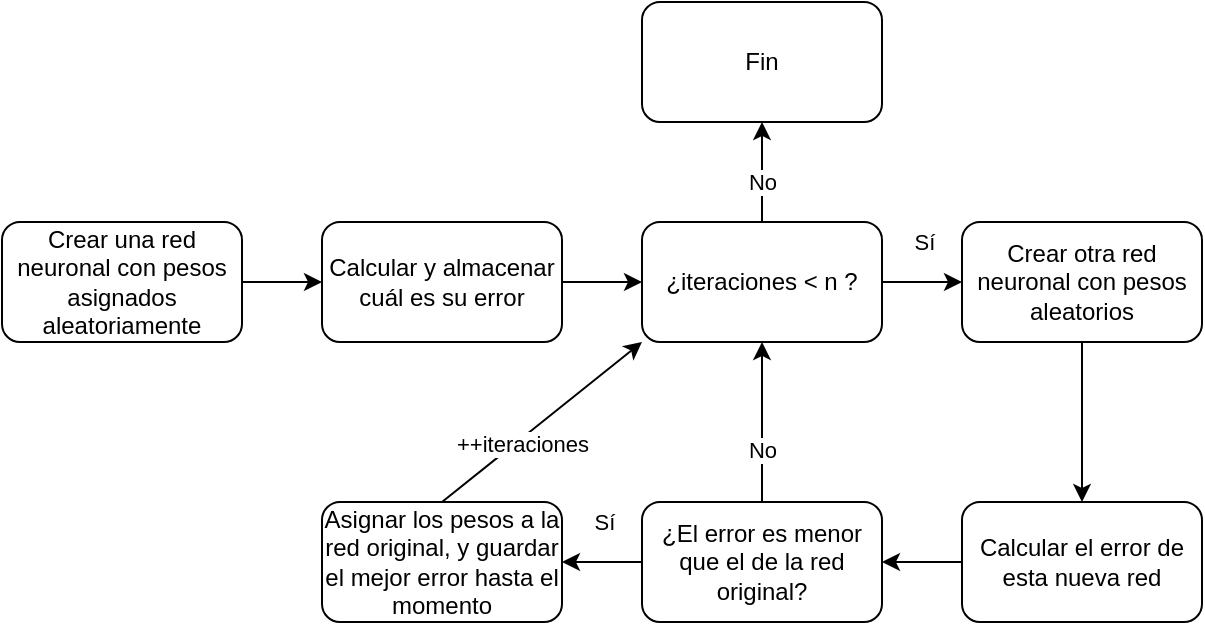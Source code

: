 <mxfile version="14.6.6"><diagram id="hM85zC7rNMgruGOCiTiu" name="Page-1"><mxGraphModel dx="1422" dy="799" grid="1" gridSize="10" guides="1" tooltips="1" connect="1" arrows="1" fold="1" page="1" pageScale="1" pageWidth="827" pageHeight="1169" math="0" shadow="0"><root><mxCell id="0"/><mxCell id="1" parent="0"/><mxCell id="f8JvXfESfSaXNfPjoZPr-3" value="" style="edgeStyle=orthogonalEdgeStyle;rounded=0;orthogonalLoop=1;jettySize=auto;html=1;" edge="1" parent="1" source="f8JvXfESfSaXNfPjoZPr-1" target="f8JvXfESfSaXNfPjoZPr-2"><mxGeometry relative="1" as="geometry"/></mxCell><mxCell id="f8JvXfESfSaXNfPjoZPr-1" value="Crear una red neuronal con pesos asignados aleatoriamente" style="rounded=1;whiteSpace=wrap;html=1;" vertex="1" parent="1"><mxGeometry x="100" y="130" width="120" height="60" as="geometry"/></mxCell><mxCell id="f8JvXfESfSaXNfPjoZPr-5" value="" style="edgeStyle=orthogonalEdgeStyle;rounded=0;orthogonalLoop=1;jettySize=auto;html=1;" edge="1" parent="1" source="f8JvXfESfSaXNfPjoZPr-2" target="f8JvXfESfSaXNfPjoZPr-4"><mxGeometry relative="1" as="geometry"/></mxCell><mxCell id="f8JvXfESfSaXNfPjoZPr-2" value="Calcular y almacenar cuál es su error" style="rounded=1;whiteSpace=wrap;html=1;" vertex="1" parent="1"><mxGeometry x="260" y="130" width="120" height="60" as="geometry"/></mxCell><mxCell id="f8JvXfESfSaXNfPjoZPr-7" value="" style="edgeStyle=orthogonalEdgeStyle;rounded=0;orthogonalLoop=1;jettySize=auto;html=1;" edge="1" parent="1" source="f8JvXfESfSaXNfPjoZPr-4" target="f8JvXfESfSaXNfPjoZPr-6"><mxGeometry relative="1" as="geometry"><Array as="points"><mxPoint x="560" y="160"/><mxPoint x="560" y="160"/></Array></mxGeometry></mxCell><mxCell id="f8JvXfESfSaXNfPjoZPr-25" value="Sí" style="edgeLabel;html=1;align=center;verticalAlign=middle;resizable=0;points=[];" vertex="1" connectable="0" parent="f8JvXfESfSaXNfPjoZPr-7"><mxGeometry x="0.121" y="-3" relative="1" as="geometry"><mxPoint x="-2" y="-23" as="offset"/></mxGeometry></mxCell><mxCell id="f8JvXfESfSaXNfPjoZPr-27" value="" style="edgeStyle=orthogonalEdgeStyle;rounded=0;orthogonalLoop=1;jettySize=auto;html=1;" edge="1" parent="1" source="f8JvXfESfSaXNfPjoZPr-4" target="f8JvXfESfSaXNfPjoZPr-26"><mxGeometry relative="1" as="geometry"/></mxCell><mxCell id="f8JvXfESfSaXNfPjoZPr-28" value="No" style="edgeLabel;html=1;align=center;verticalAlign=middle;resizable=0;points=[];" vertex="1" connectable="0" parent="f8JvXfESfSaXNfPjoZPr-27"><mxGeometry x="-0.681" y="-4" relative="1" as="geometry"><mxPoint x="-4" y="-12" as="offset"/></mxGeometry></mxCell><mxCell id="f8JvXfESfSaXNfPjoZPr-4" value="¿iteraciones &amp;lt; n ?" style="rounded=1;whiteSpace=wrap;html=1;" vertex="1" parent="1"><mxGeometry x="420" y="130" width="120" height="60" as="geometry"/></mxCell><mxCell id="f8JvXfESfSaXNfPjoZPr-9" value="" style="edgeStyle=orthogonalEdgeStyle;rounded=0;orthogonalLoop=1;jettySize=auto;html=1;" edge="1" parent="1" source="f8JvXfESfSaXNfPjoZPr-6" target="f8JvXfESfSaXNfPjoZPr-8"><mxGeometry relative="1" as="geometry"/></mxCell><mxCell id="f8JvXfESfSaXNfPjoZPr-6" value="Crear otra red neuronal con pesos aleatorios" style="rounded=1;whiteSpace=wrap;html=1;" vertex="1" parent="1"><mxGeometry x="580" y="130" width="120" height="60" as="geometry"/></mxCell><mxCell id="f8JvXfESfSaXNfPjoZPr-11" value="" style="edgeStyle=orthogonalEdgeStyle;rounded=0;orthogonalLoop=1;jettySize=auto;html=1;" edge="1" parent="1" source="f8JvXfESfSaXNfPjoZPr-8" target="f8JvXfESfSaXNfPjoZPr-10"><mxGeometry relative="1" as="geometry"/></mxCell><mxCell id="f8JvXfESfSaXNfPjoZPr-8" value="Calcular el error de esta nueva red" style="rounded=1;whiteSpace=wrap;html=1;" vertex="1" parent="1"><mxGeometry x="580" y="270" width="120" height="60" as="geometry"/></mxCell><mxCell id="f8JvXfESfSaXNfPjoZPr-13" value="" style="edgeStyle=orthogonalEdgeStyle;rounded=0;orthogonalLoop=1;jettySize=auto;html=1;" edge="1" parent="1" source="f8JvXfESfSaXNfPjoZPr-10" target="f8JvXfESfSaXNfPjoZPr-4"><mxGeometry relative="1" as="geometry"/></mxCell><mxCell id="f8JvXfESfSaXNfPjoZPr-22" value="No" style="edgeLabel;html=1;align=center;verticalAlign=middle;resizable=0;points=[];" vertex="1" connectable="0" parent="f8JvXfESfSaXNfPjoZPr-13"><mxGeometry x="-0.352" relative="1" as="geometry"><mxPoint as="offset"/></mxGeometry></mxCell><mxCell id="f8JvXfESfSaXNfPjoZPr-19" value="" style="edgeStyle=orthogonalEdgeStyle;rounded=0;orthogonalLoop=1;jettySize=auto;html=1;" edge="1" parent="1" source="f8JvXfESfSaXNfPjoZPr-10" target="f8JvXfESfSaXNfPjoZPr-18"><mxGeometry relative="1" as="geometry"/></mxCell><mxCell id="f8JvXfESfSaXNfPjoZPr-21" value="Sí" style="edgeLabel;html=1;align=center;verticalAlign=middle;resizable=0;points=[];" vertex="1" connectable="0" parent="f8JvXfESfSaXNfPjoZPr-19"><mxGeometry x="-0.222" y="-1" relative="1" as="geometry"><mxPoint x="-4" y="-19" as="offset"/></mxGeometry></mxCell><mxCell id="f8JvXfESfSaXNfPjoZPr-10" value="¿El error es menor que el de la red original?" style="rounded=1;whiteSpace=wrap;html=1;" vertex="1" parent="1"><mxGeometry x="420" y="270" width="120" height="60" as="geometry"/></mxCell><mxCell id="f8JvXfESfSaXNfPjoZPr-18" value="Asignar los pesos a la red original, y guardar el mejor error hasta el momento" style="rounded=1;whiteSpace=wrap;html=1;" vertex="1" parent="1"><mxGeometry x="260" y="270" width="120" height="60" as="geometry"/></mxCell><mxCell id="f8JvXfESfSaXNfPjoZPr-23" value="" style="endArrow=classic;html=1;exitX=0.5;exitY=0;exitDx=0;exitDy=0;entryX=0;entryY=1;entryDx=0;entryDy=0;" edge="1" parent="1" source="f8JvXfESfSaXNfPjoZPr-18" target="f8JvXfESfSaXNfPjoZPr-4"><mxGeometry width="50" height="50" relative="1" as="geometry"><mxPoint x="320" y="270" as="sourcePoint"/><mxPoint x="370" y="220" as="targetPoint"/></mxGeometry></mxCell><mxCell id="f8JvXfESfSaXNfPjoZPr-24" value="++iteraciones" style="edgeLabel;html=1;align=center;verticalAlign=middle;resizable=0;points=[];" vertex="1" connectable="0" parent="f8JvXfESfSaXNfPjoZPr-23"><mxGeometry x="-0.398" y="-1" relative="1" as="geometry"><mxPoint x="9" y="-6" as="offset"/></mxGeometry></mxCell><mxCell id="f8JvXfESfSaXNfPjoZPr-26" value="Fin" style="rounded=1;whiteSpace=wrap;html=1;" vertex="1" parent="1"><mxGeometry x="420" y="20" width="120" height="60" as="geometry"/></mxCell></root></mxGraphModel></diagram></mxfile>